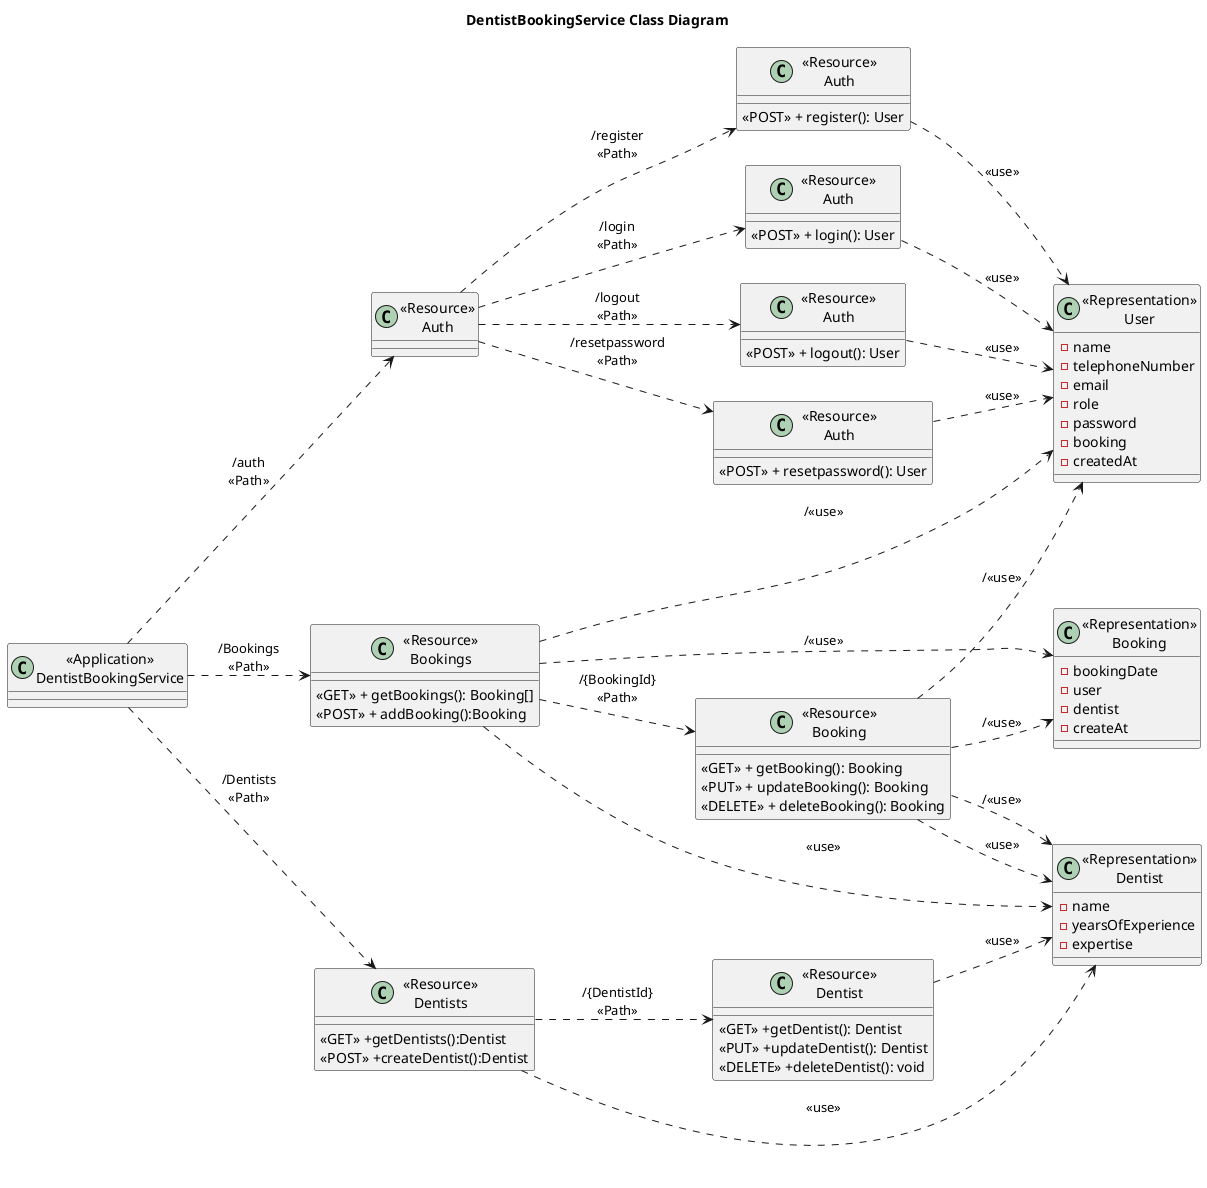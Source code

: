@startuml Manage Class_Diagram
title "DentistBookingService Class Diagram"
left to right direction
class "<<Application>>\nDentistBookingService" as BookingService{}

class "<<Resource>>\nDentists" as ResourceDentists{
    <<GET>> +getDentists():Dentist
    <<POST>> +createDentist():Dentist
}

class "<<Resource>>\nDentist" as ResourceDentist {
    <<GET>> +getDentist(): Dentist
    <<PUT>> +updateDentist(): Dentist
    <<DELETE>> +deleteDentist(): void
}

class "<<Representation>>\nDentist" as RepresentationDentist {
    -name
    -yearsOfExperience
    -expertise
}

class "<<Resource>>\nAuth" as ResourceAuth{}

class "<<Resource>>\nAuth" as ResourceAuthregister{
    <<POST>> + register(): User
}
class "<<Resource>>\nAuth" as ResourceAuthlogin{
    <<POST>> + login(): User
}
class "<<Resource>>\nAuth" as ResourceAuthlogout{
    <<POST>> + logout(): User
}
class "<<Resource>>\nAuth" as ResourceAuthresetPassword{
    <<POST>> + resetpassword(): User
}

class "<<Representation>>\nUser" as RepresentationUser {
    -name
    -telephoneNumber
    -email
    -role
    -password
    -booking
    -createdAt
}

class "<<Resource>>\nBookings" as ResourceBookings {
    <<GET>> + getBookings(): Booking[]
    <<POST>> + addBooking():Booking
}

class "<<Resource>>\nBooking" as ResourceBooking {
    <<GET>> + getBooking(): Booking
    <<PUT>> + updateBooking(): Booking
    <<DELETE>> + deleteBooking(): Booking
}

class "<<Representation>>\nBooking" as RepresentationBooking {
    -bookingDate
    -user
    -dentist
    -createAt
}

BookingService ..> ResourceDentists:"/Dentists\n<<Path>>"
BookingService ..> ResourceAuth:"/auth\n<<Path>>"
BookingService ..> ResourceBookings:"/Bookings\n<<Path>>"

ResourceDentist ..> RepresentationDentist: "<<use>>"
ResourceDentists ..> ResourceDentist: "/{DentistId}\n<<Path>>"
ResourceDentists ..> RepresentationDentist: "<<use>>"


ResourceAuth ..> ResourceAuthregister:"/register\n<<Path>>"
ResourceAuth ..> ResourceAuthlogin:"/login\n<<Path>>"
ResourceAuth ..> ResourceAuthlogout:"/logout\n<<Path>>"
ResourceAuth ..> ResourceAuthresetPassword:"/resetpassword\n<<Path>>"

ResourceAuthregister ..>RepresentationUser: "<<use>>"
ResourceAuthlogin ..>RepresentationUser: "<<use>>"
ResourceAuthlogout ..>RepresentationUser: "<<use>>"
ResourceAuthresetPassword ..>RepresentationUser: "<<use>>"

ResourceBookings ..> ResourceBooking:"/{BookingId}\n<<Path>>"
ResourceBooking ..> RepresentationBooking:"/<<use>>"
ResourceBooking ..> RepresentationUser:"/<<use>>"
ResourceBooking ..> RepresentationDentist:"/<<use>>"
ResourceBookings ..> RepresentationBooking:"/<<use>>"
ResourceBookings ..> RepresentationUser:"/<<use>>"
ResourceBookings ..> RepresentationDentist:"<<use>>"
ResourceBooking ..> RepresentationDentist:"<<use>>"

@enduml